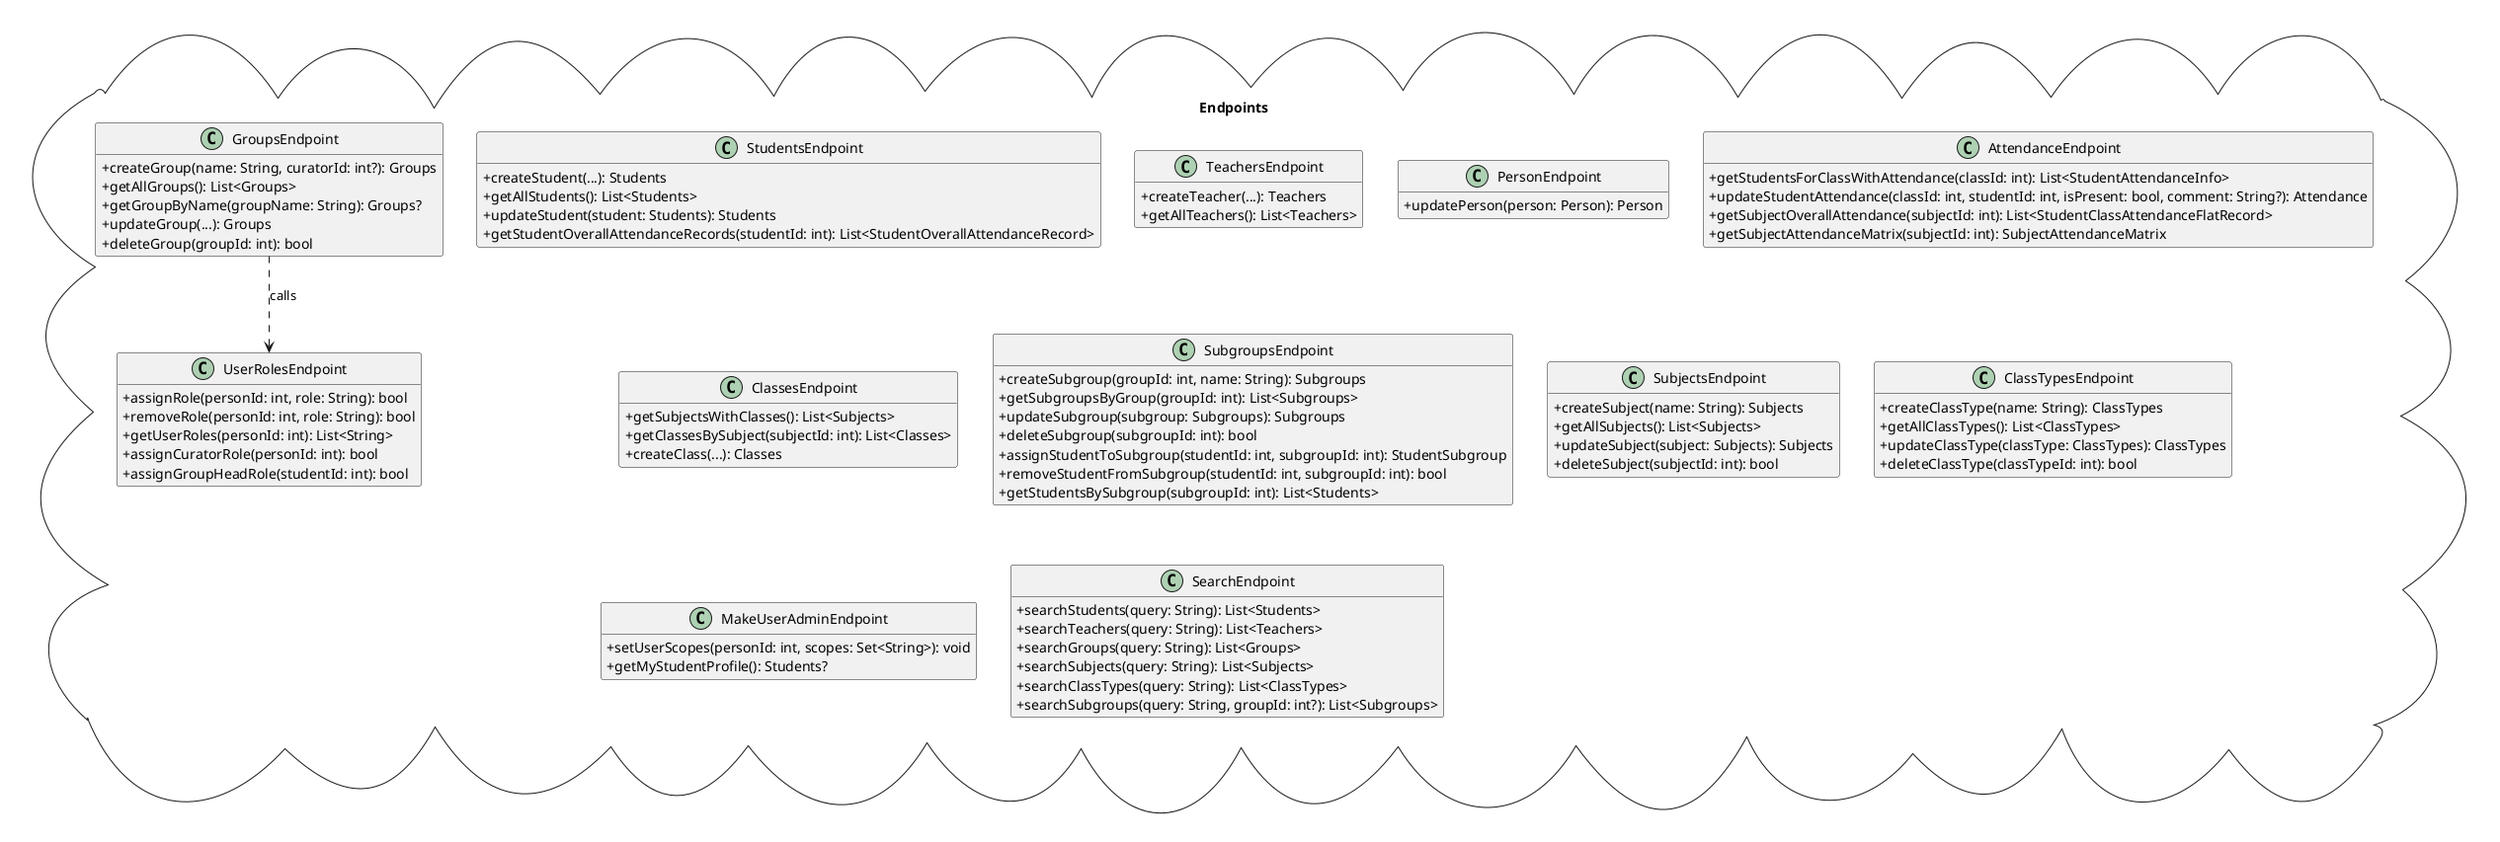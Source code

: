 @startuml
skinparam classAttributeIconSize 0
hide empty members

!define SERVERPOD_COLOR #ADD8E6

package "Endpoints" <<Cloud>> {
  class StudentsEndpoint {
    +createStudent(...): Students
    +getAllStudents(): List<Students>
    +updateStudent(student: Students): Students
    +getStudentOverallAttendanceRecords(studentId: int): List<StudentOverallAttendanceRecord>
  }

  class GroupsEndpoint {
    +createGroup(name: String, curatorId: int?): Groups
    +getAllGroups(): List<Groups>
    +getGroupByName(groupName: String): Groups?
    +updateGroup(...): Groups
    +deleteGroup(groupId: int): bool
  }

  class TeachersEndpoint {
    +createTeacher(...): Teachers
    +getAllTeachers(): List<Teachers>
  }

  class PersonEndpoint {
    +updatePerson(person: Person): Person
  }

  class AttendanceEndpoint {
    +getStudentsForClassWithAttendance(classId: int): List<StudentAttendanceInfo>
    +updateStudentAttendance(classId: int, studentId: int, isPresent: bool, comment: String?): Attendance
    +getSubjectOverallAttendance(subjectId: int): List<StudentClassAttendanceFlatRecord>
    +getSubjectAttendanceMatrix(subjectId: int): SubjectAttendanceMatrix
  }

  class ClassesEndpoint {
    +getSubjectsWithClasses(): List<Subjects>
    +getClassesBySubject(subjectId: int): List<Classes>
    +createClass(...): Classes
  }

  class SubgroupsEndpoint {
    +createSubgroup(groupId: int, name: String): Subgroups
    +getSubgroupsByGroup(groupId: int): List<Subgroups>
    +updateSubgroup(subgroup: Subgroups): Subgroups
    +deleteSubgroup(subgroupId: int): bool
    +assignStudentToSubgroup(studentId: int, subgroupId: int): StudentSubgroup
    +removeStudentFromSubgroup(studentId: int, subgroupId: int): bool
    +getStudentsBySubgroup(subgroupId: int): List<Students>
  }

  class SubjectsEndpoint {
    +createSubject(name: String): Subjects
    +getAllSubjects(): List<Subjects>
    +updateSubject(subject: Subjects): Subjects
    +deleteSubject(subjectId: int): bool
  }

  class ClassTypesEndpoint {
    +createClassType(name: String): ClassTypes
    +getAllClassTypes(): List<ClassTypes>
    +updateClassType(classType: ClassTypes): ClassTypes
    +deleteClassType(classTypeId: int): bool
  }

  class UserRolesEndpoint {
    +assignRole(personId: int, role: String): bool
    +removeRole(personId: int, role: String): bool
    +getUserRoles(personId: int): List<String>
    +assignCuratorRole(personId: int): bool
    +assignGroupHeadRole(studentId: int): bool
  }
  
  class MakeUserAdminEndpoint {
     +setUserScopes(personId: int, scopes: Set<String>): void
     +getMyStudentProfile(): Students?
  }

  class SearchEndpoint {
    +searchStudents(query: String): List<Students>
    +searchTeachers(query: String): List<Teachers>
    +searchGroups(query: String): List<Groups>
    +searchSubjects(query: String): List<Subjects>
    +searchClassTypes(query: String): List<ClassTypes>
    +searchSubgroups(query: String, groupId: int?): List<Subgroups>
  }
}

' Inter-Endpoint Dependencies
GroupsEndpoint ..> UserRolesEndpoint : calls

' Note: Model and Service usage is implied by method signatures (return types and parameters)
' and internal implementation, but not shown explicitly in this diagram.
' The base Endpoint class is also not shown, though all listed classes inherit from it.

@enduml
